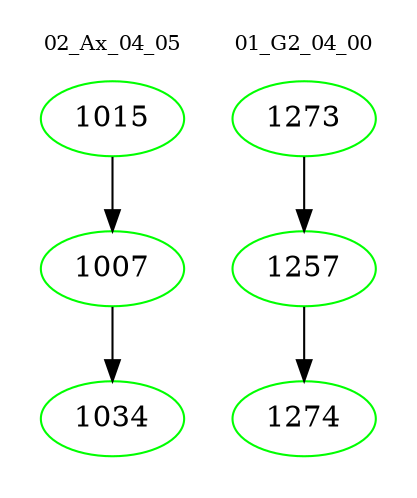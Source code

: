 digraph{
subgraph cluster_0 {
color = white
label = "02_Ax_04_05";
fontsize=10;
T0_1015 [label="1015", color="green"]
T0_1015 -> T0_1007 [color="black"]
T0_1007 [label="1007", color="green"]
T0_1007 -> T0_1034 [color="black"]
T0_1034 [label="1034", color="green"]
}
subgraph cluster_1 {
color = white
label = "01_G2_04_00";
fontsize=10;
T1_1273 [label="1273", color="green"]
T1_1273 -> T1_1257 [color="black"]
T1_1257 [label="1257", color="green"]
T1_1257 -> T1_1274 [color="black"]
T1_1274 [label="1274", color="green"]
}
}
